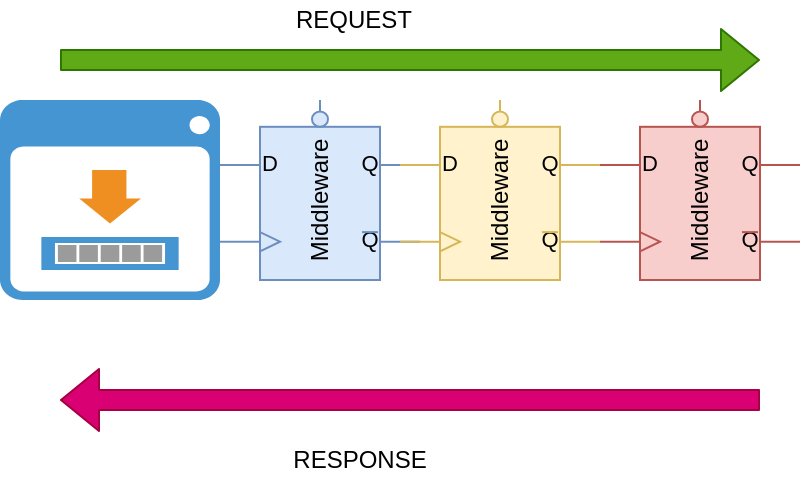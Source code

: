 <mxfile version="14.7.7" type="github">
  <diagram id="rLQyQnp3vTNQylTSvF4C" name="Page-1">
    <mxGraphModel dx="782" dy="436" grid="1" gridSize="10" guides="1" tooltips="1" connect="1" arrows="1" fold="1" page="1" pageScale="1" pageWidth="413" pageHeight="583" math="0" shadow="0">
      <root>
        <mxCell id="0" />
        <mxCell id="1" parent="0" />
        <mxCell id="kV7zLV-lG2yg0fmRMBdL-1" value="" style="shadow=0;dashed=0;html=1;strokeColor=none;fillColor=#4495D1;labelPosition=center;verticalLabelPosition=bottom;verticalAlign=top;align=center;outlineConnect=0;shape=mxgraph.veeam.2d.backup_browser;" vertex="1" parent="1">
          <mxGeometry x="84" y="82" width="110" height="100" as="geometry" />
        </mxCell>
        <mxCell id="kV7zLV-lG2yg0fmRMBdL-2" value="" style="verticalLabelPosition=bottom;shadow=0;dashed=0;align=center;html=1;verticalAlign=top;shape=mxgraph.electrical.logic_gates.d_type_flip-flop_with_clear_2;fillColor=#dae8fc;strokeColor=#6c8ebf;" vertex="1" parent="1">
          <mxGeometry x="194" y="82" width="100" height="90" as="geometry" />
        </mxCell>
        <mxCell id="kV7zLV-lG2yg0fmRMBdL-3" value="" style="verticalLabelPosition=bottom;shadow=0;dashed=0;align=center;html=1;verticalAlign=top;shape=mxgraph.electrical.logic_gates.d_type_flip-flop_with_clear_2;fillColor=#fff2cc;strokeColor=#d6b656;" vertex="1" parent="1">
          <mxGeometry x="284" y="82" width="100" height="90" as="geometry" />
        </mxCell>
        <mxCell id="kV7zLV-lG2yg0fmRMBdL-4" value="" style="verticalLabelPosition=bottom;shadow=0;dashed=0;align=center;html=1;verticalAlign=top;shape=mxgraph.electrical.logic_gates.d_type_flip-flop_with_clear_2;fillColor=#f8cecc;strokeColor=#b85450;" vertex="1" parent="1">
          <mxGeometry x="384" y="82" width="100" height="90" as="geometry" />
        </mxCell>
        <mxCell id="kV7zLV-lG2yg0fmRMBdL-5" value="" style="shape=flexArrow;endArrow=classic;html=1;fillColor=#60a917;strokeColor=#2D7600;" edge="1" parent="1">
          <mxGeometry width="50" height="50" relative="1" as="geometry">
            <mxPoint x="114" y="62" as="sourcePoint" />
            <mxPoint x="464" y="62" as="targetPoint" />
          </mxGeometry>
        </mxCell>
        <mxCell id="kV7zLV-lG2yg0fmRMBdL-6" value="" style="shape=flexArrow;endArrow=classic;html=1;fillColor=#d80073;strokeColor=#A50040;" edge="1" parent="1">
          <mxGeometry width="50" height="50" relative="1" as="geometry">
            <mxPoint x="464" y="232" as="sourcePoint" />
            <mxPoint x="114" y="232" as="targetPoint" />
          </mxGeometry>
        </mxCell>
        <mxCell id="kV7zLV-lG2yg0fmRMBdL-7" value="REQUEST" style="text;html=1;strokeColor=none;fillColor=none;align=center;verticalAlign=middle;whiteSpace=wrap;rounded=0;" vertex="1" parent="1">
          <mxGeometry x="241" y="32" width="40" height="20" as="geometry" />
        </mxCell>
        <mxCell id="kV7zLV-lG2yg0fmRMBdL-8" value="RESPONSE" style="text;html=1;strokeColor=none;fillColor=none;align=center;verticalAlign=middle;whiteSpace=wrap;rounded=0;" vertex="1" parent="1">
          <mxGeometry x="244" y="252" width="40" height="20" as="geometry" />
        </mxCell>
        <mxCell id="kV7zLV-lG2yg0fmRMBdL-9" value="Middleware" style="text;html=1;strokeColor=none;fillColor=none;align=center;verticalAlign=middle;whiteSpace=wrap;rounded=0;glass=0;rotation=-90;" vertex="1" parent="1">
          <mxGeometry x="224" y="122" width="40" height="20" as="geometry" />
        </mxCell>
        <mxCell id="kV7zLV-lG2yg0fmRMBdL-10" value="Middleware" style="text;html=1;strokeColor=none;fillColor=none;align=center;verticalAlign=middle;whiteSpace=wrap;rounded=0;glass=0;rotation=-90;" vertex="1" parent="1">
          <mxGeometry x="314" y="122" width="40" height="20" as="geometry" />
        </mxCell>
        <mxCell id="kV7zLV-lG2yg0fmRMBdL-11" value="Middleware" style="text;html=1;strokeColor=none;fillColor=none;align=center;verticalAlign=middle;whiteSpace=wrap;rounded=0;glass=0;rotation=-90;" vertex="1" parent="1">
          <mxGeometry x="414" y="122" width="40" height="20" as="geometry" />
        </mxCell>
      </root>
    </mxGraphModel>
  </diagram>
</mxfile>
